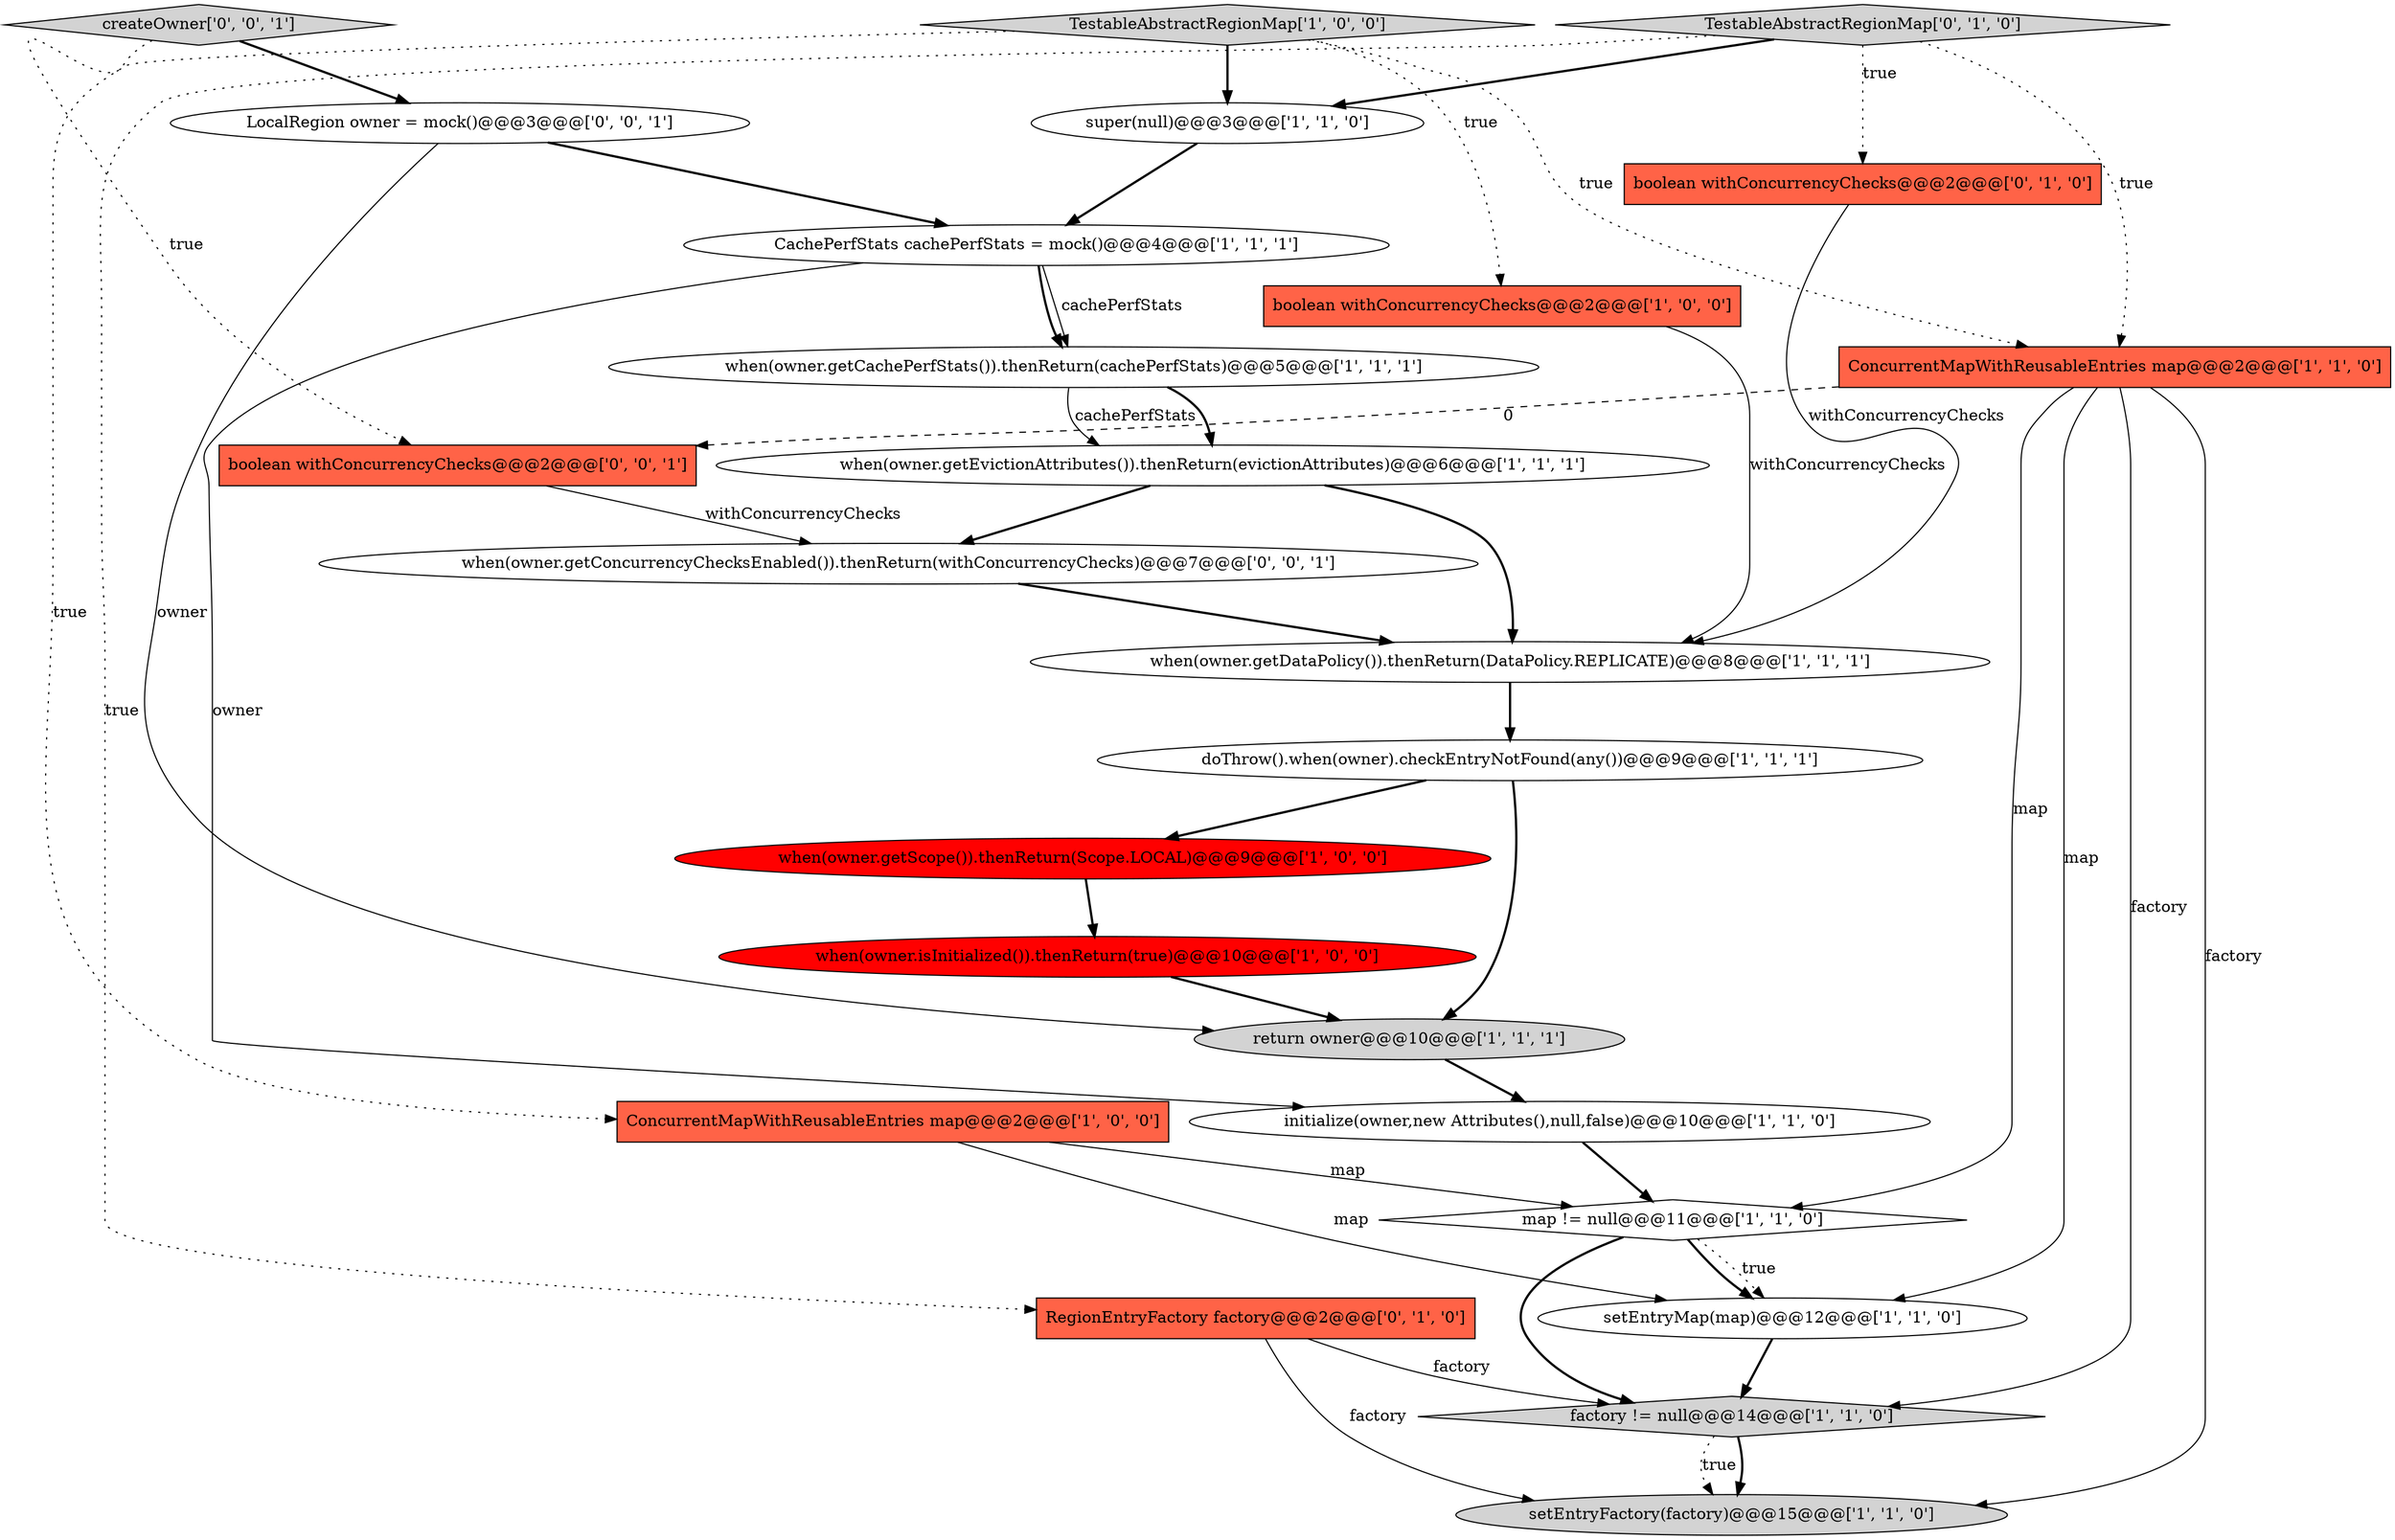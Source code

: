 digraph {
4 [style = filled, label = "map != null@@@11@@@['1', '1', '0']", fillcolor = white, shape = diamond image = "AAA0AAABBB1BBB"];
5 [style = filled, label = "when(owner.getCachePerfStats()).thenReturn(cachePerfStats)@@@5@@@['1', '1', '1']", fillcolor = white, shape = ellipse image = "AAA0AAABBB1BBB"];
10 [style = filled, label = "ConcurrentMapWithReusableEntries map@@@2@@@['1', '0', '0']", fillcolor = tomato, shape = box image = "AAA0AAABBB1BBB"];
6 [style = filled, label = "boolean withConcurrencyChecks@@@2@@@['1', '0', '0']", fillcolor = tomato, shape = box image = "AAA0AAABBB1BBB"];
20 [style = filled, label = "TestableAbstractRegionMap['0', '1', '0']", fillcolor = lightgray, shape = diamond image = "AAA0AAABBB2BBB"];
19 [style = filled, label = "boolean withConcurrencyChecks@@@2@@@['0', '1', '0']", fillcolor = tomato, shape = box image = "AAA0AAABBB2BBB"];
12 [style = filled, label = "CachePerfStats cachePerfStats = mock()@@@4@@@['1', '1', '1']", fillcolor = white, shape = ellipse image = "AAA0AAABBB1BBB"];
3 [style = filled, label = "when(owner.getScope()).thenReturn(Scope.LOCAL)@@@9@@@['1', '0', '0']", fillcolor = red, shape = ellipse image = "AAA1AAABBB1BBB"];
23 [style = filled, label = "LocalRegion owner = mock()@@@3@@@['0', '0', '1']", fillcolor = white, shape = ellipse image = "AAA0AAABBB3BBB"];
1 [style = filled, label = "factory != null@@@14@@@['1', '1', '0']", fillcolor = lightgray, shape = diamond image = "AAA0AAABBB1BBB"];
21 [style = filled, label = "boolean withConcurrencyChecks@@@2@@@['0', '0', '1']", fillcolor = tomato, shape = box image = "AAA0AAABBB3BBB"];
2 [style = filled, label = "when(owner.getDataPolicy()).thenReturn(DataPolicy.REPLICATE)@@@8@@@['1', '1', '1']", fillcolor = white, shape = ellipse image = "AAA0AAABBB1BBB"];
8 [style = filled, label = "super(null)@@@3@@@['1', '1', '0']", fillcolor = white, shape = ellipse image = "AAA0AAABBB1BBB"];
18 [style = filled, label = "RegionEntryFactory factory@@@2@@@['0', '1', '0']", fillcolor = tomato, shape = box image = "AAA0AAABBB2BBB"];
7 [style = filled, label = "setEntryMap(map)@@@12@@@['1', '1', '0']", fillcolor = white, shape = ellipse image = "AAA0AAABBB1BBB"];
0 [style = filled, label = "doThrow().when(owner).checkEntryNotFound(any())@@@9@@@['1', '1', '1']", fillcolor = white, shape = ellipse image = "AAA0AAABBB1BBB"];
11 [style = filled, label = "ConcurrentMapWithReusableEntries map@@@2@@@['1', '1', '0']", fillcolor = tomato, shape = box image = "AAA0AAABBB1BBB"];
16 [style = filled, label = "TestableAbstractRegionMap['1', '0', '0']", fillcolor = lightgray, shape = diamond image = "AAA0AAABBB1BBB"];
13 [style = filled, label = "when(owner.getEvictionAttributes()).thenReturn(evictionAttributes)@@@6@@@['1', '1', '1']", fillcolor = white, shape = ellipse image = "AAA0AAABBB1BBB"];
14 [style = filled, label = "initialize(owner,new Attributes(),null,false)@@@10@@@['1', '1', '0']", fillcolor = white, shape = ellipse image = "AAA0AAABBB1BBB"];
22 [style = filled, label = "createOwner['0', '0', '1']", fillcolor = lightgray, shape = diamond image = "AAA0AAABBB3BBB"];
9 [style = filled, label = "setEntryFactory(factory)@@@15@@@['1', '1', '0']", fillcolor = lightgray, shape = ellipse image = "AAA0AAABBB1BBB"];
15 [style = filled, label = "return owner@@@10@@@['1', '1', '1']", fillcolor = lightgray, shape = ellipse image = "AAA0AAABBB1BBB"];
24 [style = filled, label = "when(owner.getConcurrencyChecksEnabled()).thenReturn(withConcurrencyChecks)@@@7@@@['0', '0', '1']", fillcolor = white, shape = ellipse image = "AAA0AAABBB3BBB"];
17 [style = filled, label = "when(owner.isInitialized()).thenReturn(true)@@@10@@@['1', '0', '0']", fillcolor = red, shape = ellipse image = "AAA1AAABBB1BBB"];
0->3 [style = bold, label=""];
22->21 [style = dotted, label="true"];
18->1 [style = solid, label="factory"];
7->1 [style = bold, label=""];
13->24 [style = bold, label=""];
12->5 [style = bold, label=""];
12->5 [style = solid, label="cachePerfStats"];
15->14 [style = bold, label=""];
16->8 [style = bold, label=""];
24->2 [style = bold, label=""];
20->11 [style = dotted, label="true"];
12->14 [style = solid, label="owner"];
4->7 [style = dotted, label="true"];
11->9 [style = solid, label="factory"];
23->15 [style = solid, label="owner"];
22->23 [style = bold, label=""];
16->10 [style = dotted, label="true"];
0->15 [style = bold, label=""];
5->13 [style = solid, label="cachePerfStats"];
4->7 [style = bold, label=""];
1->9 [style = bold, label=""];
6->2 [style = solid, label="withConcurrencyChecks"];
11->1 [style = solid, label="factory"];
10->7 [style = solid, label="map"];
19->2 [style = solid, label="withConcurrencyChecks"];
20->8 [style = bold, label=""];
2->0 [style = bold, label=""];
11->4 [style = solid, label="map"];
18->9 [style = solid, label="factory"];
14->4 [style = bold, label=""];
5->13 [style = bold, label=""];
21->24 [style = solid, label="withConcurrencyChecks"];
1->9 [style = dotted, label="true"];
17->15 [style = bold, label=""];
20->18 [style = dotted, label="true"];
3->17 [style = bold, label=""];
23->12 [style = bold, label=""];
4->1 [style = bold, label=""];
20->19 [style = dotted, label="true"];
16->11 [style = dotted, label="true"];
11->7 [style = solid, label="map"];
8->12 [style = bold, label=""];
16->6 [style = dotted, label="true"];
13->2 [style = bold, label=""];
10->4 [style = solid, label="map"];
11->21 [style = dashed, label="0"];
}
